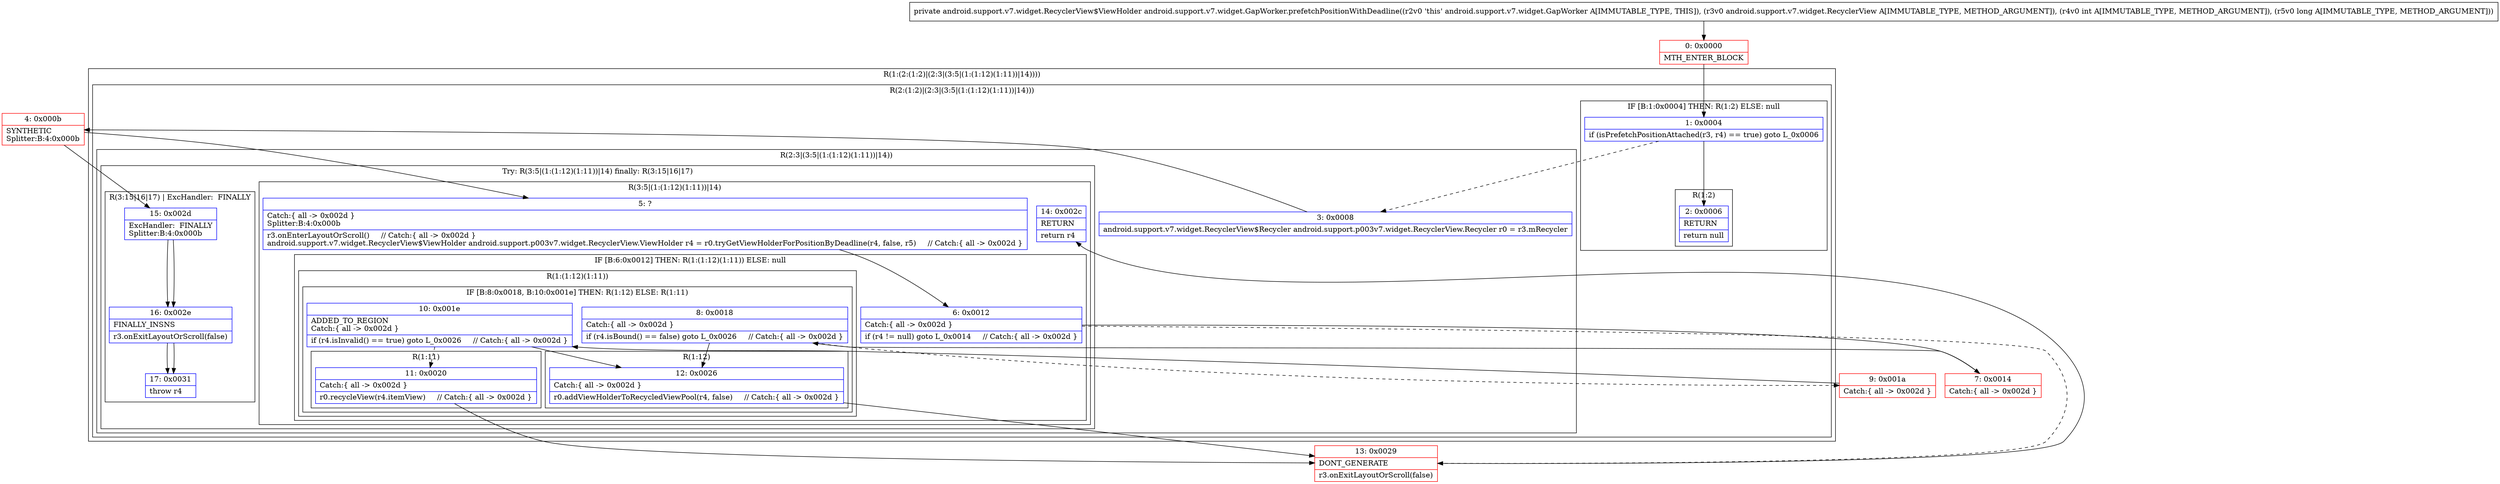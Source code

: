 digraph "CFG forandroid.support.v7.widget.GapWorker.prefetchPositionWithDeadline(Landroid\/support\/v7\/widget\/RecyclerView;IJ)Landroid\/support\/v7\/widget\/RecyclerView$ViewHolder;" {
subgraph cluster_Region_38764442 {
label = "R(1:(2:(1:2)|(2:3|(3:5|(1:(1:12)(1:11))|14))))";
node [shape=record,color=blue];
subgraph cluster_Region_23899879 {
label = "R(2:(1:2)|(2:3|(3:5|(1:(1:12)(1:11))|14)))";
node [shape=record,color=blue];
subgraph cluster_IfRegion_592850358 {
label = "IF [B:1:0x0004] THEN: R(1:2) ELSE: null";
node [shape=record,color=blue];
Node_1 [shape=record,label="{1\:\ 0x0004|if (isPrefetchPositionAttached(r3, r4) == true) goto L_0x0006\l}"];
subgraph cluster_Region_645470074 {
label = "R(1:2)";
node [shape=record,color=blue];
Node_2 [shape=record,label="{2\:\ 0x0006|RETURN\l|return null\l}"];
}
}
subgraph cluster_Region_91688239 {
label = "R(2:3|(3:5|(1:(1:12)(1:11))|14))";
node [shape=record,color=blue];
Node_3 [shape=record,label="{3\:\ 0x0008|android.support.v7.widget.RecyclerView$Recycler android.support.p003v7.widget.RecyclerView.Recycler r0 = r3.mRecycler\l}"];
subgraph cluster_TryCatchRegion_1605570432 {
label = "Try: R(3:5|(1:(1:12)(1:11))|14) finally: R(3:15|16|17)";
node [shape=record,color=blue];
subgraph cluster_Region_1069993388 {
label = "R(3:5|(1:(1:12)(1:11))|14)";
node [shape=record,color=blue];
Node_5 [shape=record,label="{5\:\ ?|Catch:\{ all \-\> 0x002d \}\lSplitter:B:4:0x000b\l|r3.onEnterLayoutOrScroll()     \/\/ Catch:\{ all \-\> 0x002d \}\landroid.support.v7.widget.RecyclerView$ViewHolder android.support.p003v7.widget.RecyclerView.ViewHolder r4 = r0.tryGetViewHolderForPositionByDeadline(r4, false, r5)     \/\/ Catch:\{ all \-\> 0x002d \}\l}"];
subgraph cluster_IfRegion_549572878 {
label = "IF [B:6:0x0012] THEN: R(1:(1:12)(1:11)) ELSE: null";
node [shape=record,color=blue];
Node_6 [shape=record,label="{6\:\ 0x0012|Catch:\{ all \-\> 0x002d \}\l|if (r4 != null) goto L_0x0014     \/\/ Catch:\{ all \-\> 0x002d \}\l}"];
subgraph cluster_Region_1003260167 {
label = "R(1:(1:12)(1:11))";
node [shape=record,color=blue];
subgraph cluster_IfRegion_694407959 {
label = "IF [B:8:0x0018, B:10:0x001e] THEN: R(1:12) ELSE: R(1:11)";
node [shape=record,color=blue];
Node_8 [shape=record,label="{8\:\ 0x0018|Catch:\{ all \-\> 0x002d \}\l|if (r4.isBound() == false) goto L_0x0026     \/\/ Catch:\{ all \-\> 0x002d \}\l}"];
Node_10 [shape=record,label="{10\:\ 0x001e|ADDED_TO_REGION\lCatch:\{ all \-\> 0x002d \}\l|if (r4.isInvalid() == true) goto L_0x0026     \/\/ Catch:\{ all \-\> 0x002d \}\l}"];
subgraph cluster_Region_1548904567 {
label = "R(1:12)";
node [shape=record,color=blue];
Node_12 [shape=record,label="{12\:\ 0x0026|Catch:\{ all \-\> 0x002d \}\l|r0.addViewHolderToRecycledViewPool(r4, false)     \/\/ Catch:\{ all \-\> 0x002d \}\l}"];
}
subgraph cluster_Region_493005304 {
label = "R(1:11)";
node [shape=record,color=blue];
Node_11 [shape=record,label="{11\:\ 0x0020|Catch:\{ all \-\> 0x002d \}\l|r0.recycleView(r4.itemView)     \/\/ Catch:\{ all \-\> 0x002d \}\l}"];
}
}
}
}
Node_14 [shape=record,label="{14\:\ 0x002c|RETURN\l|return r4\l}"];
}
subgraph cluster_Region_694495317 {
label = "R(3:15|16|17) | ExcHandler:  FINALLY\l";
node [shape=record,color=blue];
Node_15 [shape=record,label="{15\:\ 0x002d|ExcHandler:  FINALLY\lSplitter:B:4:0x000b\l}"];
Node_16 [shape=record,label="{16\:\ 0x002e|FINALLY_INSNS\l|r3.onExitLayoutOrScroll(false)\l}"];
Node_17 [shape=record,label="{17\:\ 0x0031|throw r4\l}"];
}
}
}
}
}
subgraph cluster_Region_694495317 {
label = "R(3:15|16|17) | ExcHandler:  FINALLY\l";
node [shape=record,color=blue];
Node_15 [shape=record,label="{15\:\ 0x002d|ExcHandler:  FINALLY\lSplitter:B:4:0x000b\l}"];
Node_16 [shape=record,label="{16\:\ 0x002e|FINALLY_INSNS\l|r3.onExitLayoutOrScroll(false)\l}"];
Node_17 [shape=record,label="{17\:\ 0x0031|throw r4\l}"];
}
Node_0 [shape=record,color=red,label="{0\:\ 0x0000|MTH_ENTER_BLOCK\l}"];
Node_4 [shape=record,color=red,label="{4\:\ 0x000b|SYNTHETIC\lSplitter:B:4:0x000b\l}"];
Node_7 [shape=record,color=red,label="{7\:\ 0x0014|Catch:\{ all \-\> 0x002d \}\l}"];
Node_9 [shape=record,color=red,label="{9\:\ 0x001a|Catch:\{ all \-\> 0x002d \}\l}"];
Node_13 [shape=record,color=red,label="{13\:\ 0x0029|DONT_GENERATE\l|r3.onExitLayoutOrScroll(false)\l}"];
MethodNode[shape=record,label="{private android.support.v7.widget.RecyclerView$ViewHolder android.support.v7.widget.GapWorker.prefetchPositionWithDeadline((r2v0 'this' android.support.v7.widget.GapWorker A[IMMUTABLE_TYPE, THIS]), (r3v0 android.support.v7.widget.RecyclerView A[IMMUTABLE_TYPE, METHOD_ARGUMENT]), (r4v0 int A[IMMUTABLE_TYPE, METHOD_ARGUMENT]), (r5v0 long A[IMMUTABLE_TYPE, METHOD_ARGUMENT])) }"];
MethodNode -> Node_0;
Node_1 -> Node_2;
Node_1 -> Node_3[style=dashed];
Node_3 -> Node_4;
Node_5 -> Node_6;
Node_6 -> Node_7;
Node_6 -> Node_13[style=dashed];
Node_8 -> Node_9[style=dashed];
Node_8 -> Node_12;
Node_10 -> Node_11[style=dashed];
Node_10 -> Node_12;
Node_12 -> Node_13;
Node_11 -> Node_13;
Node_15 -> Node_16;
Node_16 -> Node_17;
Node_15 -> Node_16;
Node_16 -> Node_17;
Node_0 -> Node_1;
Node_4 -> Node_5;
Node_4 -> Node_15;
Node_7 -> Node_8;
Node_9 -> Node_10;
Node_13 -> Node_14;
}


